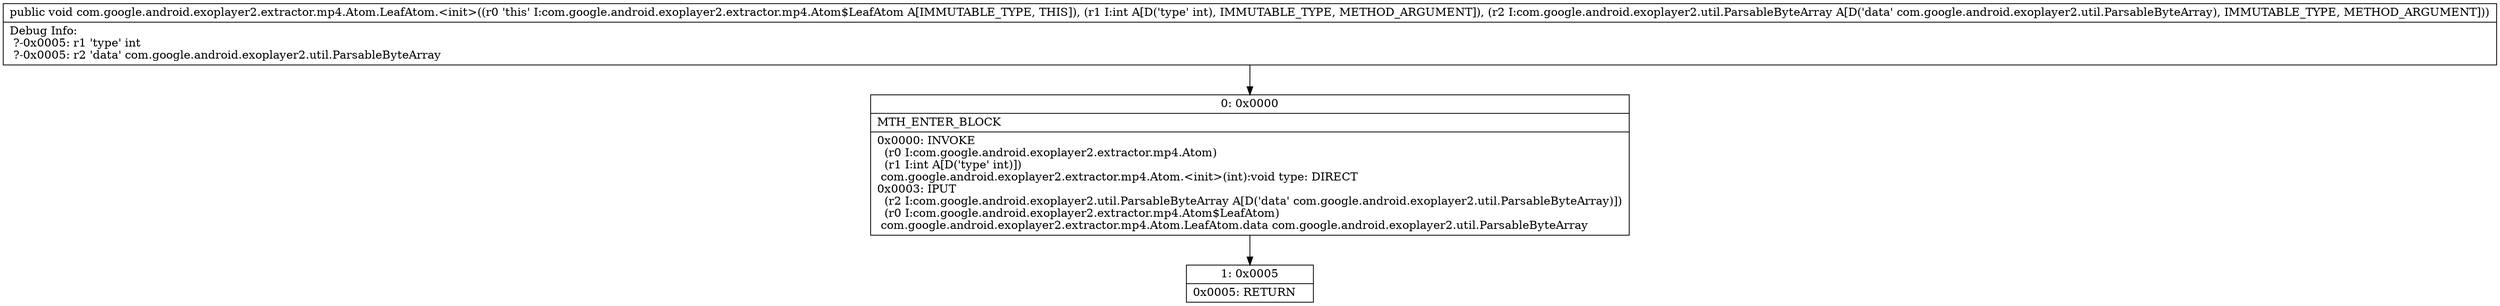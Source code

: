 digraph "CFG forcom.google.android.exoplayer2.extractor.mp4.Atom.LeafAtom.\<init\>(ILcom\/google\/android\/exoplayer2\/util\/ParsableByteArray;)V" {
Node_0 [shape=record,label="{0\:\ 0x0000|MTH_ENTER_BLOCK\l|0x0000: INVOKE  \l  (r0 I:com.google.android.exoplayer2.extractor.mp4.Atom)\l  (r1 I:int A[D('type' int)])\l com.google.android.exoplayer2.extractor.mp4.Atom.\<init\>(int):void type: DIRECT \l0x0003: IPUT  \l  (r2 I:com.google.android.exoplayer2.util.ParsableByteArray A[D('data' com.google.android.exoplayer2.util.ParsableByteArray)])\l  (r0 I:com.google.android.exoplayer2.extractor.mp4.Atom$LeafAtom)\l com.google.android.exoplayer2.extractor.mp4.Atom.LeafAtom.data com.google.android.exoplayer2.util.ParsableByteArray \l}"];
Node_1 [shape=record,label="{1\:\ 0x0005|0x0005: RETURN   \l}"];
MethodNode[shape=record,label="{public void com.google.android.exoplayer2.extractor.mp4.Atom.LeafAtom.\<init\>((r0 'this' I:com.google.android.exoplayer2.extractor.mp4.Atom$LeafAtom A[IMMUTABLE_TYPE, THIS]), (r1 I:int A[D('type' int), IMMUTABLE_TYPE, METHOD_ARGUMENT]), (r2 I:com.google.android.exoplayer2.util.ParsableByteArray A[D('data' com.google.android.exoplayer2.util.ParsableByteArray), IMMUTABLE_TYPE, METHOD_ARGUMENT]))  | Debug Info:\l  ?\-0x0005: r1 'type' int\l  ?\-0x0005: r2 'data' com.google.android.exoplayer2.util.ParsableByteArray\l}"];
MethodNode -> Node_0;
Node_0 -> Node_1;
}

